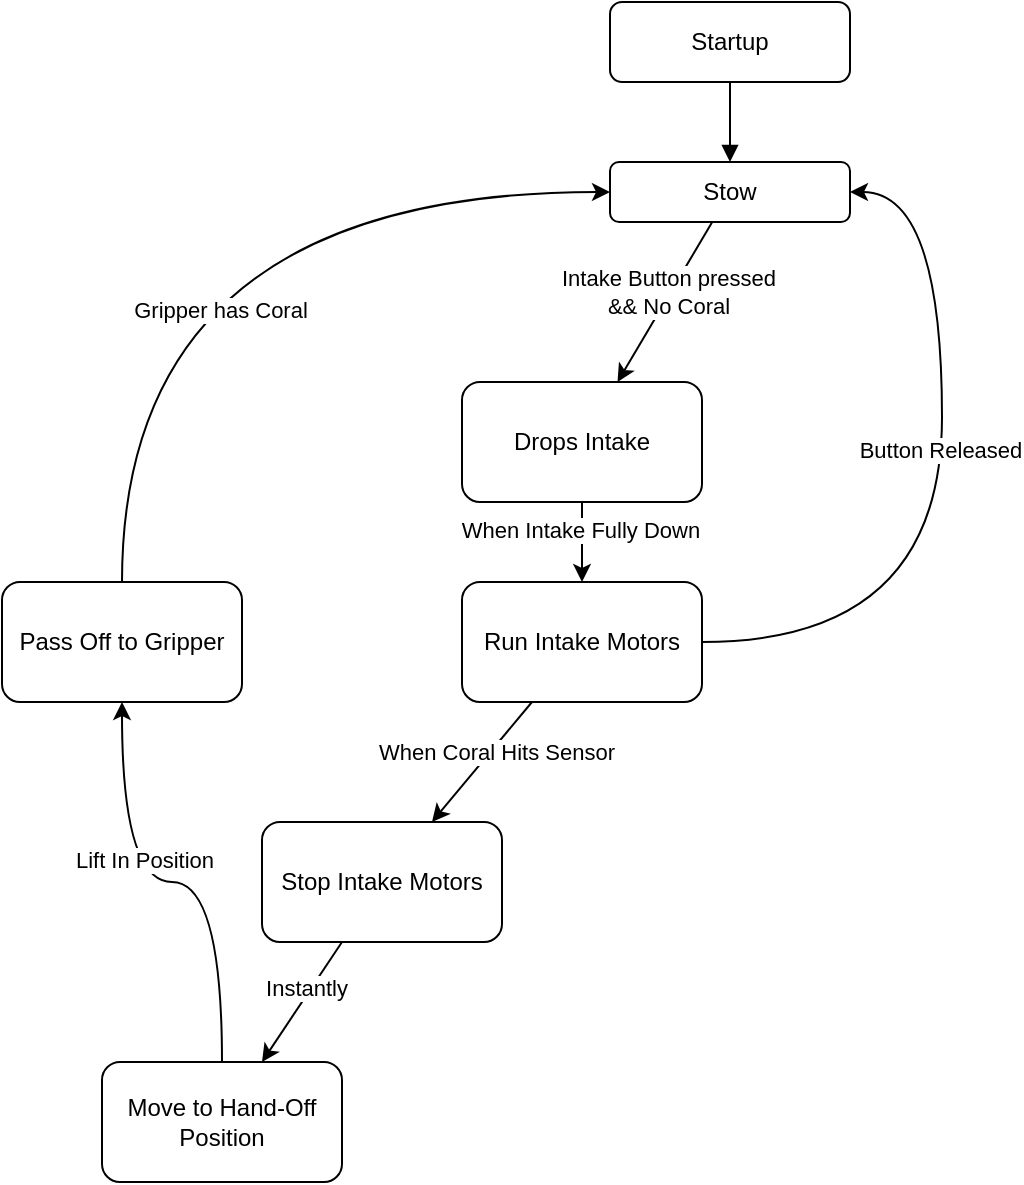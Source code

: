 <mxfile version="26.0.6">
  <diagram id="C5RBs43oDa-KdzZeNtuy" name="Page-1">
    <mxGraphModel dx="1050" dy="603" grid="1" gridSize="10" guides="1" tooltips="1" connect="1" arrows="1" fold="1" page="1" pageScale="1" pageWidth="827" pageHeight="1169" math="0" shadow="0">
      <root>
        <mxCell id="WIyWlLk6GJQsqaUBKTNV-0" />
        <mxCell id="WIyWlLk6GJQsqaUBKTNV-1" parent="WIyWlLk6GJQsqaUBKTNV-0" />
        <mxCell id="sAWWVHMCsmKLrghcr6nA-4" value="" style="edgeStyle=orthogonalEdgeStyle;rounded=0;orthogonalLoop=1;jettySize=auto;html=1;endArrow=none;endFill=0;startArrow=block;startFill=1;" parent="WIyWlLk6GJQsqaUBKTNV-1" source="sAWWVHMCsmKLrghcr6nA-0" target="sAWWVHMCsmKLrghcr6nA-3" edge="1">
          <mxGeometry relative="1" as="geometry" />
        </mxCell>
        <mxCell id="sAWWVHMCsmKLrghcr6nA-6" value="" style="rounded=0;orthogonalLoop=1;jettySize=auto;html=1;" parent="WIyWlLk6GJQsqaUBKTNV-1" source="sAWWVHMCsmKLrghcr6nA-0" target="sAWWVHMCsmKLrghcr6nA-5" edge="1">
          <mxGeometry relative="1" as="geometry" />
        </mxCell>
        <mxCell id="sAWWVHMCsmKLrghcr6nA-8" value="Intake Button pressed&lt;div&gt;&amp;amp;&amp;amp; No Coral&lt;/div&gt;" style="edgeLabel;html=1;align=center;verticalAlign=middle;resizable=0;points=[];" parent="sAWWVHMCsmKLrghcr6nA-6" vertex="1" connectable="0">
          <mxGeometry x="-0.102" y="-1" relative="1" as="geometry">
            <mxPoint as="offset" />
          </mxGeometry>
        </mxCell>
        <mxCell id="sAWWVHMCsmKLrghcr6nA-0" value="Stow" style="rounded=1;whiteSpace=wrap;html=1;" parent="WIyWlLk6GJQsqaUBKTNV-1" vertex="1">
          <mxGeometry x="354" y="90" width="120" height="30" as="geometry" />
        </mxCell>
        <mxCell id="sAWWVHMCsmKLrghcr6nA-3" value="Startup" style="whiteSpace=wrap;html=1;rounded=1;" parent="WIyWlLk6GJQsqaUBKTNV-1" vertex="1">
          <mxGeometry x="354" y="10" width="120" height="40" as="geometry" />
        </mxCell>
        <mxCell id="sAWWVHMCsmKLrghcr6nA-10" value="" style="edgeStyle=orthogonalEdgeStyle;rounded=0;orthogonalLoop=1;jettySize=auto;html=1;" parent="WIyWlLk6GJQsqaUBKTNV-1" source="sAWWVHMCsmKLrghcr6nA-5" target="sAWWVHMCsmKLrghcr6nA-9" edge="1">
          <mxGeometry relative="1" as="geometry" />
        </mxCell>
        <mxCell id="sAWWVHMCsmKLrghcr6nA-11" value="When Intake Fully Down" style="edgeLabel;html=1;align=center;verticalAlign=middle;resizable=0;points=[];" parent="sAWWVHMCsmKLrghcr6nA-10" vertex="1" connectable="0">
          <mxGeometry x="-0.29" y="-1" relative="1" as="geometry">
            <mxPoint as="offset" />
          </mxGeometry>
        </mxCell>
        <mxCell id="sAWWVHMCsmKLrghcr6nA-5" value="Drops Intake" style="whiteSpace=wrap;html=1;rounded=1;" parent="WIyWlLk6GJQsqaUBKTNV-1" vertex="1">
          <mxGeometry x="280" y="200" width="120" height="60" as="geometry" />
        </mxCell>
        <mxCell id="sAWWVHMCsmKLrghcr6nA-13" value="" style="rounded=0;orthogonalLoop=1;jettySize=auto;html=1;" parent="WIyWlLk6GJQsqaUBKTNV-1" source="sAWWVHMCsmKLrghcr6nA-9" target="sAWWVHMCsmKLrghcr6nA-12" edge="1">
          <mxGeometry relative="1" as="geometry" />
        </mxCell>
        <mxCell id="sAWWVHMCsmKLrghcr6nA-14" value="When Coral Hits Sensor" style="edgeLabel;html=1;align=center;verticalAlign=middle;resizable=0;points=[];" parent="sAWWVHMCsmKLrghcr6nA-13" vertex="1" connectable="0">
          <mxGeometry x="-0.22" y="2" relative="1" as="geometry">
            <mxPoint as="offset" />
          </mxGeometry>
        </mxCell>
        <mxCell id="sAWWVHMCsmKLrghcr6nA-24" style="edgeStyle=orthogonalEdgeStyle;rounded=0;orthogonalLoop=1;jettySize=auto;html=1;exitX=1;exitY=0.5;exitDx=0;exitDy=0;entryX=1;entryY=0.5;entryDx=0;entryDy=0;curved=1;" parent="WIyWlLk6GJQsqaUBKTNV-1" source="sAWWVHMCsmKLrghcr6nA-9" target="sAWWVHMCsmKLrghcr6nA-0" edge="1">
          <mxGeometry relative="1" as="geometry">
            <Array as="points">
              <mxPoint x="520" y="330" />
              <mxPoint x="520" y="105" />
            </Array>
          </mxGeometry>
        </mxCell>
        <mxCell id="sAWWVHMCsmKLrghcr6nA-25" value="Button Released" style="edgeLabel;html=1;align=center;verticalAlign=middle;resizable=0;points=[];" parent="sAWWVHMCsmKLrghcr6nA-24" vertex="1" connectable="0">
          <mxGeometry x="0.104" y="1" relative="1" as="geometry">
            <mxPoint as="offset" />
          </mxGeometry>
        </mxCell>
        <mxCell id="sAWWVHMCsmKLrghcr6nA-9" value="Run Intake Motors" style="whiteSpace=wrap;html=1;rounded=1;" parent="WIyWlLk6GJQsqaUBKTNV-1" vertex="1">
          <mxGeometry x="280" y="300" width="120" height="60" as="geometry" />
        </mxCell>
        <mxCell id="sAWWVHMCsmKLrghcr6nA-19" value="" style="rounded=0;orthogonalLoop=1;jettySize=auto;html=1;" parent="WIyWlLk6GJQsqaUBKTNV-1" source="sAWWVHMCsmKLrghcr6nA-12" target="sAWWVHMCsmKLrghcr6nA-18" edge="1">
          <mxGeometry relative="1" as="geometry" />
        </mxCell>
        <mxCell id="sAWWVHMCsmKLrghcr6nA-29" value="Instantly" style="edgeLabel;html=1;align=center;verticalAlign=middle;resizable=0;points=[];" parent="sAWWVHMCsmKLrghcr6nA-19" vertex="1" connectable="0">
          <mxGeometry x="-0.192" y="-2" relative="1" as="geometry">
            <mxPoint as="offset" />
          </mxGeometry>
        </mxCell>
        <mxCell id="sAWWVHMCsmKLrghcr6nA-12" value="Stop Intake Motors" style="whiteSpace=wrap;html=1;rounded=1;" parent="WIyWlLk6GJQsqaUBKTNV-1" vertex="1">
          <mxGeometry x="180" y="420" width="120" height="60" as="geometry" />
        </mxCell>
        <mxCell id="sAWWVHMCsmKLrghcr6nA-27" value="" style="edgeStyle=orthogonalEdgeStyle;rounded=0;orthogonalLoop=1;jettySize=auto;html=1;curved=1;" parent="WIyWlLk6GJQsqaUBKTNV-1" source="sAWWVHMCsmKLrghcr6nA-18" target="sAWWVHMCsmKLrghcr6nA-26" edge="1">
          <mxGeometry relative="1" as="geometry" />
        </mxCell>
        <mxCell id="sAWWVHMCsmKLrghcr6nA-28" value="Lift In Position" style="edgeLabel;html=1;align=center;verticalAlign=middle;resizable=0;points=[];" parent="sAWWVHMCsmKLrghcr6nA-27" vertex="1" connectable="0">
          <mxGeometry x="0.313" y="-11" relative="1" as="geometry">
            <mxPoint as="offset" />
          </mxGeometry>
        </mxCell>
        <mxCell id="sAWWVHMCsmKLrghcr6nA-18" value="Move to Hand-Off Position" style="whiteSpace=wrap;html=1;rounded=1;" parent="WIyWlLk6GJQsqaUBKTNV-1" vertex="1">
          <mxGeometry x="100" y="540" width="120" height="60" as="geometry" />
        </mxCell>
        <mxCell id="sAWWVHMCsmKLrghcr6nA-30" style="edgeStyle=orthogonalEdgeStyle;rounded=0;orthogonalLoop=1;jettySize=auto;html=1;exitX=0.5;exitY=0;exitDx=0;exitDy=0;entryX=0;entryY=0.5;entryDx=0;entryDy=0;curved=1;" parent="WIyWlLk6GJQsqaUBKTNV-1" source="sAWWVHMCsmKLrghcr6nA-26" target="sAWWVHMCsmKLrghcr6nA-0" edge="1">
          <mxGeometry relative="1" as="geometry" />
        </mxCell>
        <mxCell id="sAWWVHMCsmKLrghcr6nA-31" value="Gripper has Coral" style="edgeLabel;html=1;align=center;verticalAlign=middle;resizable=0;points=[];" parent="sAWWVHMCsmKLrghcr6nA-30" vertex="1" connectable="0">
          <mxGeometry x="-0.38" y="-49" relative="1" as="geometry">
            <mxPoint as="offset" />
          </mxGeometry>
        </mxCell>
        <mxCell id="sAWWVHMCsmKLrghcr6nA-26" value="Pass Off to Gripper" style="whiteSpace=wrap;html=1;rounded=1;" parent="WIyWlLk6GJQsqaUBKTNV-1" vertex="1">
          <mxGeometry x="50" y="300" width="120" height="60" as="geometry" />
        </mxCell>
      </root>
    </mxGraphModel>
  </diagram>
</mxfile>
